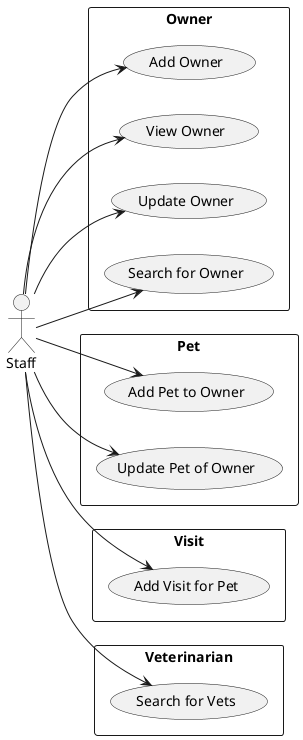 @startuml
left to right direction
actor Staff
rectangle "Owner" {
    (Add Owner) as AddOwner
    (View Owner) as ViewOwner
    (Update Owner) as UpdateOwner
    (Search for Owner) as SearchOwner
    Staff --> AddOwner
    Staff --> ViewOwner
    Staff --> UpdateOwner
    Staff --> SearchOwner
}
rectangle "Pet" {
    (Add Pet to Owner) as AddPet
    (Update Pet of Owner) as UpdatePet
    Staff --> AddPet
    Staff --> UpdatePet
}
rectangle "Visit" {
    (Add Visit for Pet) as AddVisit
    Staff --> AddVisit
}
rectangle "Veterinarian" {
    (Search for Vets) as SearchVets
    Staff --> SearchVets
}
@enduml